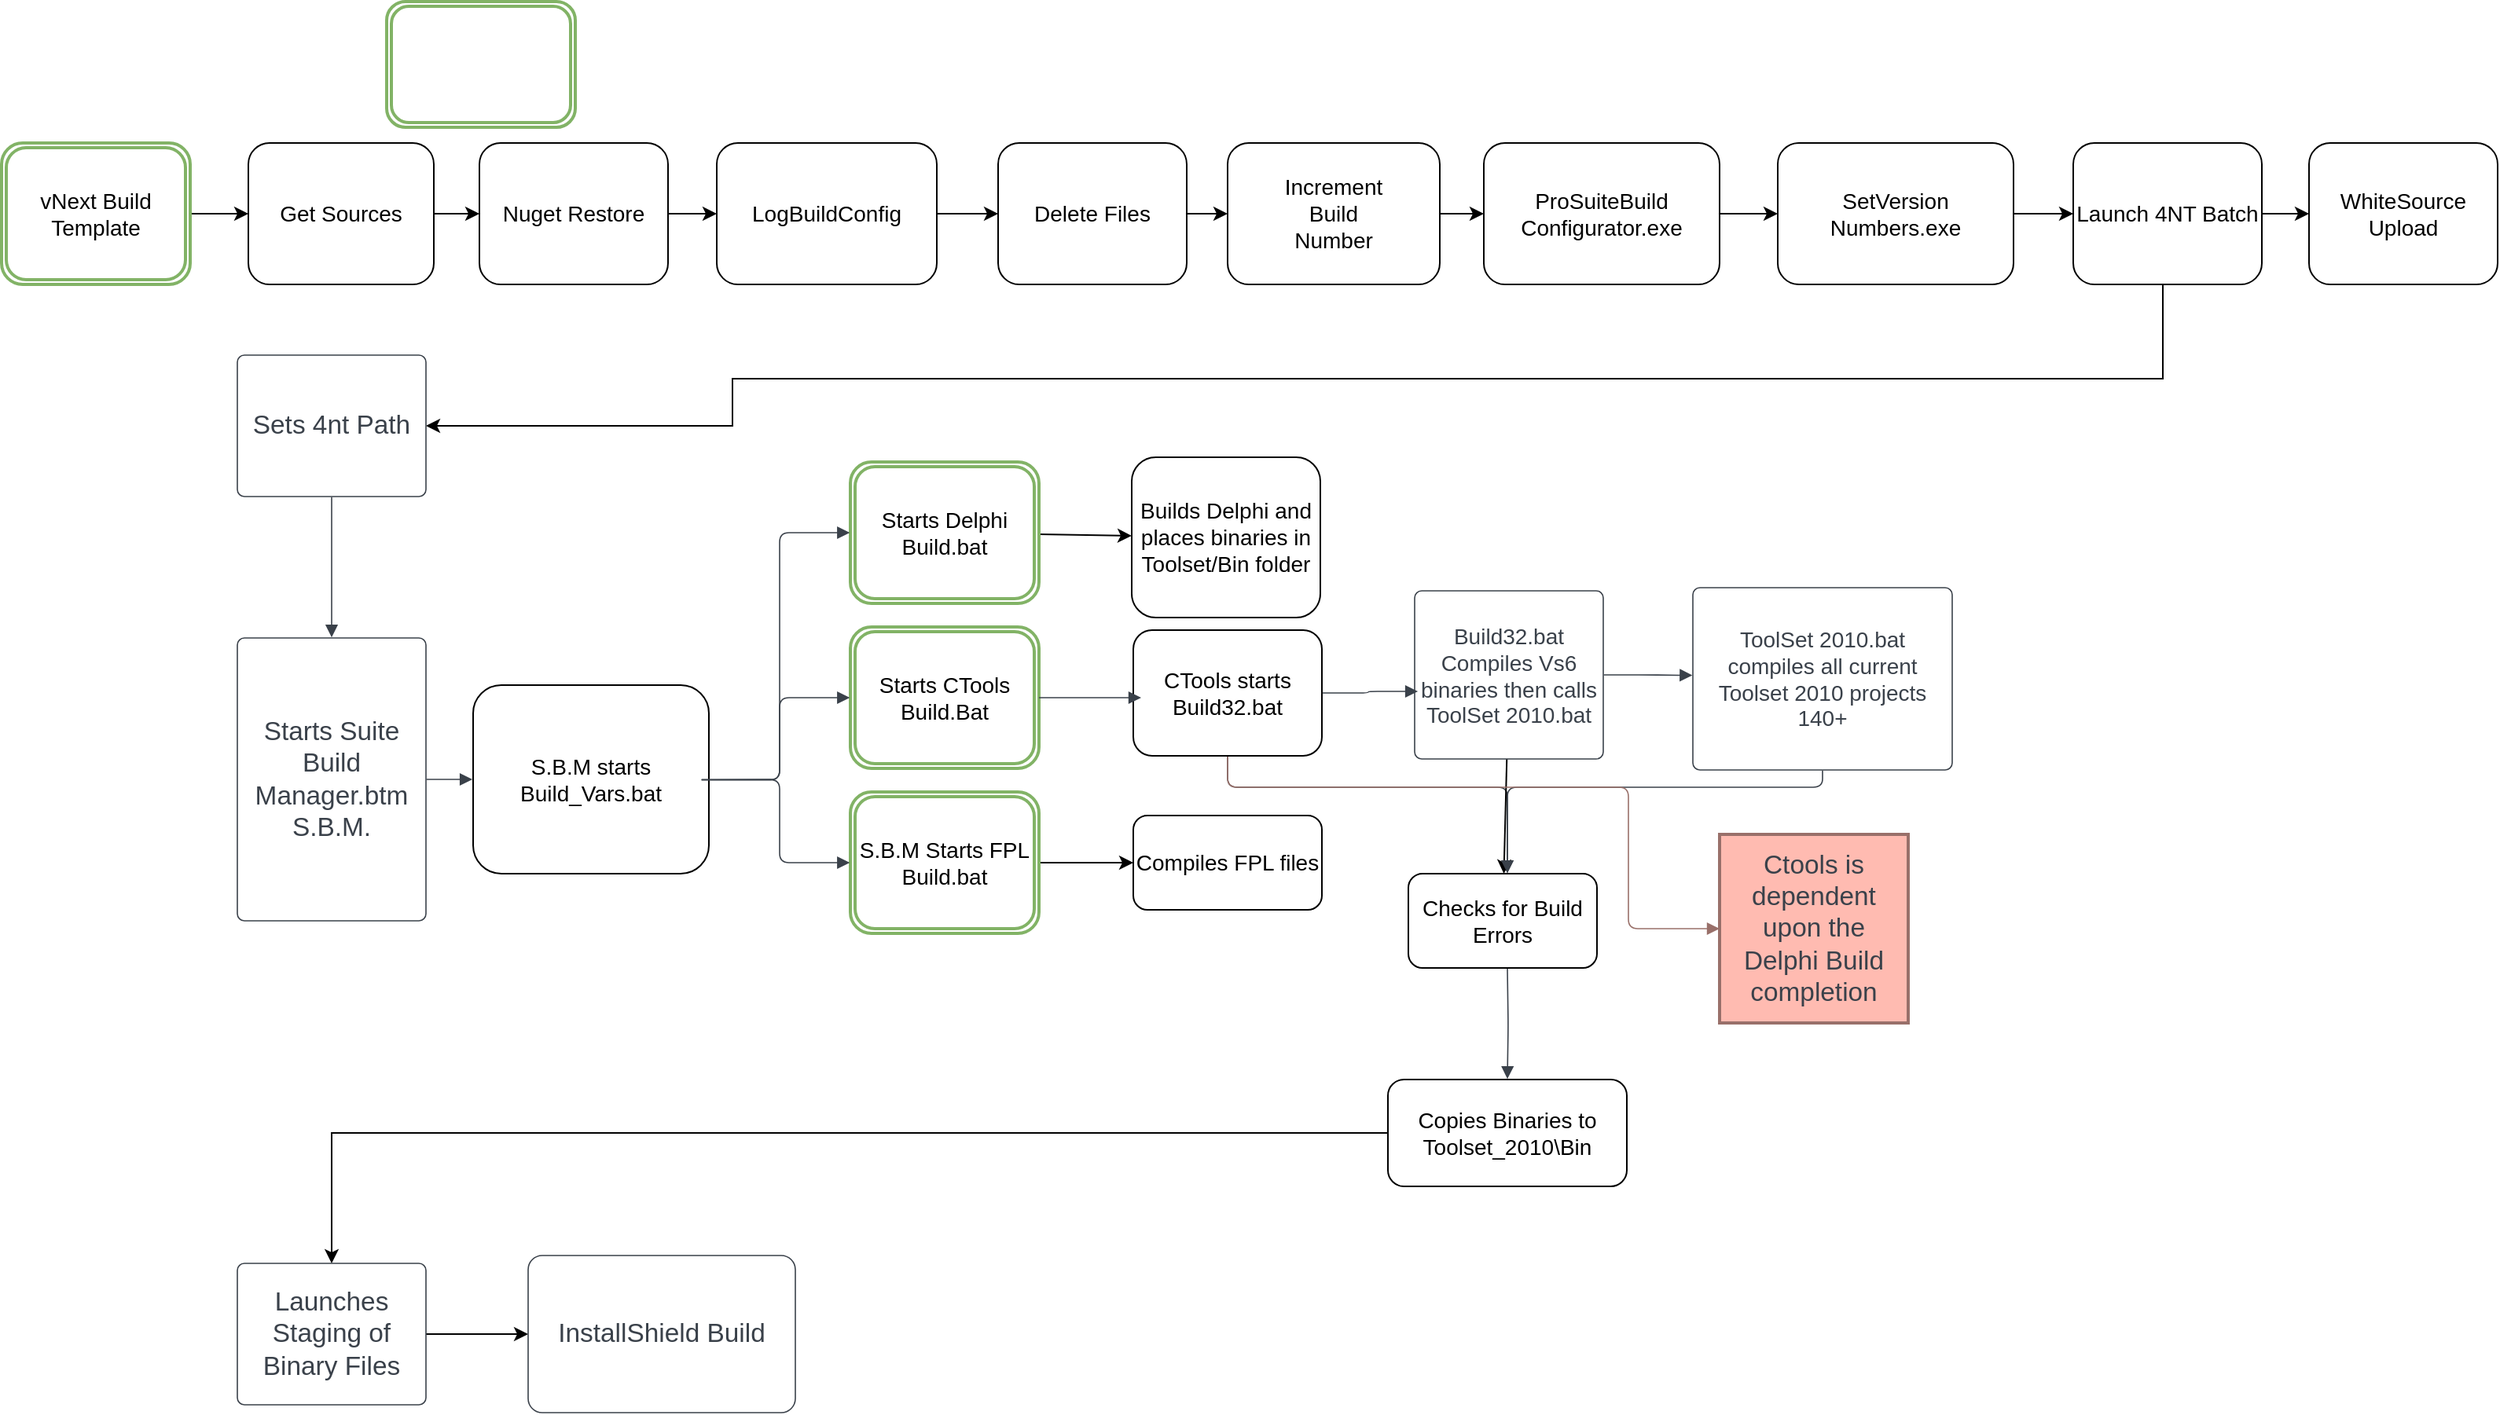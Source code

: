 <mxfile version="17.4.6" type="github">
  <diagram id="aqNLq2OsIwJg_0I7Y0aH" name="Page-1">
    <mxGraphModel dx="1374" dy="1872" grid="1" gridSize="10" guides="1" tooltips="1" connect="1" arrows="1" fold="1" page="1" pageScale="1" pageWidth="850" pageHeight="1100" math="0" shadow="0">
      <root>
        <mxCell id="0" />
        <mxCell id="1" parent="0" />
        <mxCell id="qRGBxBTfz4hpFX-6eHlV-66" value="" style="edgeStyle=orthogonalEdgeStyle;rounded=0;orthogonalLoop=1;jettySize=auto;html=1;" parent="1" source="qRGBxBTfz4hpFX-6eHlV-1" target="qRGBxBTfz4hpFX-6eHlV-3" edge="1">
          <mxGeometry relative="1" as="geometry" />
        </mxCell>
        <UserObject label="vNext Build Template" lucidchartObjectId="82p9TlFX3y5q" id="qRGBxBTfz4hpFX-6eHlV-1">
          <mxCell style="shape=ext;double=1;rounded=1;whiteSpace=wrap;html=1;fontFamily=Helvetica;fontSize=14;strokeColor=#82b366;fillColor=none;strokeWidth=2;glass=1;sketch=0;shadow=0;" parent="1" vertex="1">
            <mxGeometry x="15" y="30" width="120" height="90" as="geometry" />
          </mxCell>
        </UserObject>
        <mxCell id="qRGBxBTfz4hpFX-6eHlV-67" value="" style="edgeStyle=orthogonalEdgeStyle;rounded=0;orthogonalLoop=1;jettySize=auto;html=1;" parent="1" source="qRGBxBTfz4hpFX-6eHlV-3" target="qRGBxBTfz4hpFX-6eHlV-4" edge="1">
          <mxGeometry relative="1" as="geometry" />
        </mxCell>
        <UserObject label="Get Sources" lucidchartObjectId="B4p9Qsny0gN-" id="qRGBxBTfz4hpFX-6eHlV-3">
          <mxCell style="rounded=1;whiteSpace=wrap;html=1;fillColor=#FFFFFF;fontSize=14;" parent="1" vertex="1">
            <mxGeometry x="172" y="30" width="118" height="90" as="geometry" />
          </mxCell>
        </UserObject>
        <mxCell id="qRGBxBTfz4hpFX-6eHlV-68" value="" style="edgeStyle=orthogonalEdgeStyle;rounded=0;orthogonalLoop=1;jettySize=auto;html=1;" parent="1" source="qRGBxBTfz4hpFX-6eHlV-4" target="qRGBxBTfz4hpFX-6eHlV-5" edge="1">
          <mxGeometry relative="1" as="geometry" />
        </mxCell>
        <UserObject label="Nuget Restore" lucidchartObjectId="K4p9~5antyXs" id="qRGBxBTfz4hpFX-6eHlV-4">
          <mxCell style="rounded=1;whiteSpace=wrap;html=1;fillColor=#FFFFFF;fontSize=14;" parent="1" vertex="1">
            <mxGeometry x="319" y="30" width="120" height="90" as="geometry" />
          </mxCell>
        </UserObject>
        <mxCell id="qRGBxBTfz4hpFX-6eHlV-69" value="" style="edgeStyle=orthogonalEdgeStyle;rounded=0;orthogonalLoop=1;jettySize=auto;html=1;" parent="1" source="qRGBxBTfz4hpFX-6eHlV-5" target="qRGBxBTfz4hpFX-6eHlV-6" edge="1">
          <mxGeometry relative="1" as="geometry" />
        </mxCell>
        <UserObject label="LogBuildConfig" lucidchartObjectId="V4p9jcDdv6py" id="qRGBxBTfz4hpFX-6eHlV-5">
          <mxCell style="rounded=1;whiteSpace=wrap;html=1;fillColor=#FFFFFF;fontSize=14;" parent="1" vertex="1">
            <mxGeometry x="470" y="30" width="140" height="90" as="geometry" />
          </mxCell>
        </UserObject>
        <mxCell id="qRGBxBTfz4hpFX-6eHlV-74" value="" style="edgeStyle=orthogonalEdgeStyle;rounded=0;orthogonalLoop=1;jettySize=auto;html=1;" parent="1" source="qRGBxBTfz4hpFX-6eHlV-6" target="qRGBxBTfz4hpFX-6eHlV-7" edge="1">
          <mxGeometry relative="1" as="geometry" />
        </mxCell>
        <UserObject label="Delete Files" lucidchartObjectId="g5p9Kuc3xFlk" id="qRGBxBTfz4hpFX-6eHlV-6">
          <mxCell style="rounded=1;whiteSpace=wrap;html=1;fillColor=#FFFFFF;fontSize=14;" parent="1" vertex="1">
            <mxGeometry x="649" y="30" width="120" height="90" as="geometry" />
          </mxCell>
        </UserObject>
        <mxCell id="qRGBxBTfz4hpFX-6eHlV-73" value="" style="edgeStyle=orthogonalEdgeStyle;rounded=0;orthogonalLoop=1;jettySize=auto;html=1;" parent="1" source="qRGBxBTfz4hpFX-6eHlV-7" target="qRGBxBTfz4hpFX-6eHlV-13" edge="1">
          <mxGeometry relative="1" as="geometry" />
        </mxCell>
        <UserObject label="Increment &lt;br style=&quot;font-size: 14px;&quot;&gt;Build&lt;br style=&quot;font-size: 14px;&quot;&gt;Number" lucidchartObjectId="n5p9m5i9--2n" id="qRGBxBTfz4hpFX-6eHlV-7">
          <mxCell style="rounded=1;whiteSpace=wrap;html=1;fillColor=#FFFFFF;fontSize=14;" parent="1" vertex="1">
            <mxGeometry x="795" y="30" width="135" height="90" as="geometry" />
          </mxCell>
        </UserObject>
        <mxCell id="qRGBxBTfz4hpFX-6eHlV-70" value="" style="edgeStyle=orthogonalEdgeStyle;rounded=0;orthogonalLoop=1;jettySize=auto;html=1;" parent="1" source="qRGBxBTfz4hpFX-6eHlV-13" target="qRGBxBTfz4hpFX-6eHlV-15" edge="1">
          <mxGeometry relative="1" as="geometry" />
        </mxCell>
        <UserObject label="ProSuiteBuild Configurator.exe" lucidchartObjectId="l8p9ypTUpZ5C" id="qRGBxBTfz4hpFX-6eHlV-13">
          <mxCell style="rounded=1;whiteSpace=wrap;html=1;fillColor=#FFFFFF;rounded=1;whiteSpace=wrap;html=1;fillColor=#FFFFFF;fontSize=14;" parent="1" vertex="1">
            <mxGeometry x="958" y="30" width="150" height="90" as="geometry" />
          </mxCell>
        </UserObject>
        <mxCell id="qRGBxBTfz4hpFX-6eHlV-71" value="" style="edgeStyle=orthogonalEdgeStyle;rounded=0;orthogonalLoop=1;jettySize=auto;html=1;" parent="1" source="qRGBxBTfz4hpFX-6eHlV-15" target="qRGBxBTfz4hpFX-6eHlV-17" edge="1">
          <mxGeometry relative="1" as="geometry" />
        </mxCell>
        <UserObject label="SetVersion Numbers.exe" lucidchartObjectId="Z8p9BPAH0qSk" id="qRGBxBTfz4hpFX-6eHlV-15">
          <mxCell style="rounded=1;whiteSpace=wrap;html=1;fillColor=#FFFFFF;fontSize=14;" parent="1" vertex="1">
            <mxGeometry x="1145" y="30" width="150" height="90" as="geometry" />
          </mxCell>
        </UserObject>
        <mxCell id="qRGBxBTfz4hpFX-6eHlV-72" value="" style="edgeStyle=orthogonalEdgeStyle;rounded=0;orthogonalLoop=1;jettySize=auto;html=1;" parent="1" source="qRGBxBTfz4hpFX-6eHlV-17" target="qRGBxBTfz4hpFX-6eHlV-19" edge="1">
          <mxGeometry relative="1" as="geometry" />
        </mxCell>
        <mxCell id="qRGBxBTfz4hpFX-6eHlV-82" style="edgeStyle=orthogonalEdgeStyle;rounded=0;orthogonalLoop=1;jettySize=auto;html=1;entryX=1;entryY=0.5;entryDx=0;entryDy=0;fontFamily=Helvetica;fontSize=14;fontColor=default;exitX=0.5;exitY=1;exitDx=0;exitDy=0;" parent="1" source="qRGBxBTfz4hpFX-6eHlV-17" edge="1">
          <mxGeometry relative="1" as="geometry">
            <mxPoint x="1333" y="75" as="sourcePoint" />
            <mxPoint x="285" y="210" as="targetPoint" />
            <Array as="points">
              <mxPoint x="1390" y="120" />
              <mxPoint x="1390" y="180" />
              <mxPoint x="480" y="180" />
              <mxPoint x="480" y="210" />
            </Array>
          </mxGeometry>
        </mxCell>
        <UserObject label="Launch 4NT Batch" link="data:page/id,aqNLq2OsIwJg_0I7Y0aH" lucidchartObjectId="M-p9Ur7ngRlG" id="qRGBxBTfz4hpFX-6eHlV-17">
          <mxCell style="rounded=1;whiteSpace=wrap;html=1;fillColor=#FFFFFF;fontSize=14;" parent="1" vertex="1">
            <mxGeometry x="1333" y="30" width="120" height="90" as="geometry" />
          </mxCell>
        </UserObject>
        <UserObject label="WhiteSource Upload" lucidchartObjectId="5_p95Yhzj-61" id="qRGBxBTfz4hpFX-6eHlV-19">
          <mxCell style="rounded=1;whiteSpace=wrap;html=1;fillColor=#FFFFFF;fontSize=14;" parent="1" vertex="1">
            <mxGeometry x="1483" y="30" width="120" height="90" as="geometry" />
          </mxCell>
        </UserObject>
        <UserObject label="Starts Suite Build Manager.btm S.B.M." lucidchartObjectId="Zfq9auF0USGy" id="qRGBxBTfz4hpFX-6eHlV-21">
          <mxCell style="html=1;overflow=block;blockSpacing=1;whiteSpace=wrap;fontSize=16.7;fontColor=#3a414a;spacing=3.8;strokeColor=#3a414a;strokeOpacity=100;rounded=1;absoluteArcSize=1;arcSize=9;strokeWidth=0.8;" parent="1" vertex="1">
            <mxGeometry x="165" y="345" width="120" height="180" as="geometry" />
          </mxCell>
        </UserObject>
        <UserObject label="" lucidchartObjectId="Xgq9Y720KEnO" id="qRGBxBTfz4hpFX-6eHlV-22">
          <mxCell style="html=1;jettySize=18;whiteSpace=wrap;fontSize=13;strokeColor=#3a414a;strokeOpacity=100;strokeWidth=0.8;rounded=1;arcSize=12;edgeStyle=orthogonalEdgeStyle;startArrow=none;endArrow=block;endFill=1;exitX=1.003;exitY=0.5;exitPerimeter=0;entryX=-0.003;entryY=0.5;entryPerimeter=0;" parent="1" source="qRGBxBTfz4hpFX-6eHlV-21" target="qRGBxBTfz4hpFX-6eHlV-29" edge="1">
            <mxGeometry width="100" height="100" relative="1" as="geometry">
              <Array as="points" />
            </mxGeometry>
          </mxCell>
        </UserObject>
        <mxCell id="DeEnDhXkTZS48tZl79Gp-6" value="" style="rounded=0;orthogonalLoop=1;jettySize=auto;html=1;fontFamily=Helvetica;fontSize=14;fontColor=default;strokeColor=#000000;" edge="1" parent="1" source="qRGBxBTfz4hpFX-6eHlV-23" target="qRGBxBTfz4hpFX-6eHlV-35">
          <mxGeometry relative="1" as="geometry" />
        </mxCell>
        <UserObject label="Starts Delphi Build.bat " lucidchartObjectId="5gq94rqjArlk" id="qRGBxBTfz4hpFX-6eHlV-23">
          <mxCell style="shape=ext;double=1;rounded=1;whiteSpace=wrap;html=1;fontFamily=Helvetica;fontSize=14;strokeColor=#82b366;fillColor=none;strokeWidth=2;glass=1;sketch=0;shadow=0;" parent="1" vertex="1">
            <mxGeometry x="555" y="233" width="120" height="90" as="geometry" />
          </mxCell>
        </UserObject>
        <UserObject label="Starts CTools Build.Bat" lucidchartObjectId="dhq9x3Ge4qDP" id="qRGBxBTfz4hpFX-6eHlV-24">
          <mxCell style="shape=ext;double=1;rounded=1;whiteSpace=wrap;html=1;fontFamily=Helvetica;fontSize=14;strokeColor=#82b366;fillColor=none;strokeWidth=2;glass=1;sketch=0;shadow=0;" parent="1" vertex="1">
            <mxGeometry x="555" y="338" width="120" height="90" as="geometry" />
          </mxCell>
        </UserObject>
        <mxCell id="DeEnDhXkTZS48tZl79Gp-4" value="" style="edgeStyle=orthogonalEdgeStyle;rounded=0;orthogonalLoop=1;jettySize=auto;html=1;fontFamily=Helvetica;fontSize=14;fontColor=default;" edge="1" parent="1" source="qRGBxBTfz4hpFX-6eHlV-25" target="qRGBxBTfz4hpFX-6eHlV-49">
          <mxGeometry relative="1" as="geometry">
            <Array as="points">
              <mxPoint x="700" y="488" />
              <mxPoint x="700" y="488" />
            </Array>
          </mxGeometry>
        </mxCell>
        <UserObject label="S.B.M Starts FPL Build.bat" lucidchartObjectId="7iq9~9nkfu44" id="qRGBxBTfz4hpFX-6eHlV-25">
          <mxCell style="shape=ext;double=1;rounded=1;whiteSpace=wrap;html=1;fontFamily=Helvetica;fontSize=14;strokeColor=#82b366;fillColor=none;strokeWidth=2;glass=1;sketch=0;shadow=0;" parent="1" vertex="1">
            <mxGeometry x="555" y="443" width="120" height="90" as="geometry" />
          </mxCell>
        </UserObject>
        <UserObject label="Sets 4nt Path" lucidchartObjectId="6kq9HnLGIvDm" id="qRGBxBTfz4hpFX-6eHlV-27">
          <mxCell style="html=1;overflow=block;blockSpacing=1;whiteSpace=wrap;fontSize=16.7;fontColor=#3a414a;spacing=3.8;strokeColor=#3a414a;strokeOpacity=100;rounded=1;absoluteArcSize=1;arcSize=9;strokeWidth=0.8;" parent="1" vertex="1">
            <mxGeometry x="165" y="165" width="120" height="90" as="geometry" />
          </mxCell>
        </UserObject>
        <UserObject label="" lucidchartObjectId="xlq95lLHICXH" id="qRGBxBTfz4hpFX-6eHlV-28">
          <mxCell style="html=1;jettySize=18;whiteSpace=wrap;fontSize=13;strokeColor=#3a414a;strokeOpacity=100;strokeWidth=0.8;rounded=1;arcSize=12;edgeStyle=orthogonalEdgeStyle;startArrow=none;endArrow=block;endFill=1;exitX=0.5;exitY=1.004;exitPerimeter=0;entryX=0.5;entryY=-0.002;entryPerimeter=0;" parent="1" source="qRGBxBTfz4hpFX-6eHlV-27" target="qRGBxBTfz4hpFX-6eHlV-21" edge="1">
            <mxGeometry width="100" height="100" relative="1" as="geometry">
              <Array as="points" />
            </mxGeometry>
          </mxCell>
        </UserObject>
        <UserObject label="S.B.M starts Build_Vars.bat" lucidchartObjectId="vnq9Pd6ao_3B" id="qRGBxBTfz4hpFX-6eHlV-29">
          <mxCell style="rounded=1;whiteSpace=wrap;html=1;fillColor=#FFFFFF;fontSize=14;" parent="1" vertex="1">
            <mxGeometry x="315" y="375" width="150" height="120" as="geometry" />
          </mxCell>
        </UserObject>
        <UserObject label="" lucidchartObjectId="_oq9K8J~Z71z" id="qRGBxBTfz4hpFX-6eHlV-30">
          <mxCell style="html=1;jettySize=18;whiteSpace=wrap;fontSize=13;strokeColor=#3a414a;strokeOpacity=100;strokeWidth=0.8;rounded=1;arcSize=12;edgeStyle=orthogonalEdgeStyle;startArrow=none;endArrow=block;endFill=1;exitX=0.969;exitY=0.502;exitPerimeter=0;entryX=-0.003;entryY=0.5;entryPerimeter=0;" parent="1" source="qRGBxBTfz4hpFX-6eHlV-29" target="qRGBxBTfz4hpFX-6eHlV-23" edge="1">
            <mxGeometry width="100" height="100" relative="1" as="geometry">
              <Array as="points" />
            </mxGeometry>
          </mxCell>
        </UserObject>
        <UserObject label="" lucidchartObjectId="fpq9Hjs0GeRA" id="qRGBxBTfz4hpFX-6eHlV-31">
          <mxCell style="html=1;jettySize=18;whiteSpace=wrap;fontSize=13;strokeColor=#3a414a;strokeOpacity=100;strokeWidth=0.8;rounded=1;arcSize=12;edgeStyle=orthogonalEdgeStyle;startArrow=none;endArrow=block;endFill=1;exitX=0.969;exitY=0.502;exitPerimeter=0;entryX=-0.003;entryY=0.5;entryPerimeter=0;" parent="1" source="qRGBxBTfz4hpFX-6eHlV-29" target="qRGBxBTfz4hpFX-6eHlV-24" edge="1">
            <mxGeometry width="100" height="100" relative="1" as="geometry">
              <Array as="points" />
            </mxGeometry>
          </mxCell>
        </UserObject>
        <UserObject label="" lucidchartObjectId="opq9CBbRG8I1" id="qRGBxBTfz4hpFX-6eHlV-32">
          <mxCell style="html=1;jettySize=18;whiteSpace=wrap;fontSize=13;strokeColor=#3a414a;strokeOpacity=100;strokeWidth=0.8;rounded=1;arcSize=12;edgeStyle=orthogonalEdgeStyle;startArrow=none;endArrow=block;endFill=1;exitX=0.969;exitY=0.502;exitPerimeter=0;entryX=-0.003;entryY=0.5;entryPerimeter=0;" parent="1" source="qRGBxBTfz4hpFX-6eHlV-29" target="qRGBxBTfz4hpFX-6eHlV-25" edge="1">
            <mxGeometry width="100" height="100" relative="1" as="geometry">
              <Array as="points" />
            </mxGeometry>
          </mxCell>
        </UserObject>
        <UserObject label="Builds Delphi and places binaries in Toolset/Bin folder" lucidchartObjectId="5rq9d0sXFdwd" id="qRGBxBTfz4hpFX-6eHlV-35">
          <mxCell style="rounded=1;whiteSpace=wrap;html=1;fillColor=#FFFFFF;fontSize=14;" parent="1" vertex="1">
            <mxGeometry x="734" y="230" width="120" height="102" as="geometry" />
          </mxCell>
        </UserObject>
        <UserObject label="CTools starts Build32.bat" lucidchartObjectId="Gsq9v6DlX7Z9" id="qRGBxBTfz4hpFX-6eHlV-37">
          <mxCell style="rounded=1;whiteSpace=wrap;html=1;fillColor=#FFFFFF;fontSize=14;" parent="1" vertex="1">
            <mxGeometry x="735" y="340" width="120" height="80" as="geometry" />
          </mxCell>
        </UserObject>
        <UserObject label="" lucidchartObjectId="Ktq9wR33GJFV" id="qRGBxBTfz4hpFX-6eHlV-38">
          <mxCell style="html=1;jettySize=18;whiteSpace=wrap;fontSize=13;strokeColor=#3a414a;strokeOpacity=100;strokeWidth=0.8;rounded=1;arcSize=12;edgeStyle=orthogonalEdgeStyle;startArrow=none;endArrow=block;endFill=1;exitX=0.5;exitY=1.006;exitPerimeter=0;entryX=0.5;entryY=-0.006;entryPerimeter=0;" parent="1" source="qRGBxBTfz4hpFX-6eHlV-37" edge="1">
            <mxGeometry width="100" height="100" relative="1" as="geometry">
              <Array as="points">
                <mxPoint x="795" y="440" />
                <mxPoint x="973" y="440" />
              </Array>
              <mxPoint x="973" y="494.64" as="targetPoint" />
            </mxGeometry>
          </mxCell>
        </UserObject>
        <mxCell id="DeEnDhXkTZS48tZl79Gp-7" value="" style="edgeStyle=none;rounded=0;orthogonalLoop=1;jettySize=auto;html=1;fontFamily=Helvetica;fontSize=14;fontColor=default;strokeColor=#000000;" edge="1" parent="1" source="qRGBxBTfz4hpFX-6eHlV-40" target="qRGBxBTfz4hpFX-6eHlV-50">
          <mxGeometry relative="1" as="geometry" />
        </mxCell>
        <UserObject label="Build32.bat Compiles Vs6 binaries then calls ToolSet 2010.bat" lucidchartObjectId="luq9FxIRUEBH" id="qRGBxBTfz4hpFX-6eHlV-40">
          <mxCell style="html=1;overflow=block;blockSpacing=1;whiteSpace=wrap;fontSize=14;fontColor=#3a414a;spacing=3.8;strokeColor=#3a414a;strokeOpacity=100;rounded=1;absoluteArcSize=1;arcSize=9;strokeWidth=0.8;" parent="1" vertex="1">
            <mxGeometry x="914" y="315" width="120" height="107" as="geometry" />
          </mxCell>
        </UserObject>
        <UserObject label="ToolSet 2010.bat compiles all current Toolset 2010 projects 140+" lucidchartObjectId="ivq9ibZTAQWo" id="qRGBxBTfz4hpFX-6eHlV-41">
          <mxCell style="html=1;overflow=block;blockSpacing=1;whiteSpace=wrap;fontSize=14;fontColor=#3a414a;spacing=3.8;strokeColor=#3a414a;strokeOpacity=100;rounded=1;absoluteArcSize=1;arcSize=9;strokeWidth=0.8;" parent="1" vertex="1">
            <mxGeometry x="1091" y="313" width="165" height="116" as="geometry" />
          </mxCell>
        </UserObject>
        <UserObject label="" lucidchartObjectId="uwq9rvqbcm8t" id="qRGBxBTfz4hpFX-6eHlV-42">
          <mxCell style="html=1;jettySize=18;whiteSpace=wrap;fontSize=13;strokeColor=#3a414a;strokeOpacity=100;strokeWidth=0.8;rounded=1;arcSize=12;edgeStyle=orthogonalEdgeStyle;startArrow=none;endArrow=block;endFill=1;exitX=0.5;exitY=1.003;exitPerimeter=0;entryX=0.5;entryY=-0.006;entryPerimeter=0;" parent="1" source="qRGBxBTfz4hpFX-6eHlV-41" edge="1">
            <mxGeometry width="100" height="100" relative="1" as="geometry">
              <Array as="points">
                <mxPoint x="1174" y="440" />
                <mxPoint x="973" y="440" />
              </Array>
              <mxPoint x="973" y="494.64" as="targetPoint" />
            </mxGeometry>
          </mxCell>
        </UserObject>
        <UserObject label="" lucidchartObjectId="1wq9ZZSz_opG" id="qRGBxBTfz4hpFX-6eHlV-44">
          <mxCell style="html=1;jettySize=18;whiteSpace=wrap;fontSize=13;strokeColor=#3a414a;strokeOpacity=100;strokeWidth=0.8;rounded=1;arcSize=12;edgeStyle=orthogonalEdgeStyle;startArrow=none;endArrow=block;endFill=1;exitX=0.5;exitY=1.006;exitPerimeter=0;entryX=0.5;entryY=-0.006;entryPerimeter=0;" parent="1" target="qRGBxBTfz4hpFX-6eHlV-45" edge="1">
            <mxGeometry width="100" height="100" relative="1" as="geometry">
              <Array as="points" />
              <mxPoint x="973" y="555.36" as="sourcePoint" />
            </mxGeometry>
          </mxCell>
        </UserObject>
        <mxCell id="qRGBxBTfz4hpFX-6eHlV-79" style="edgeStyle=orthogonalEdgeStyle;rounded=0;orthogonalLoop=1;jettySize=auto;html=1;" parent="1" source="qRGBxBTfz4hpFX-6eHlV-45" target="qRGBxBTfz4hpFX-6eHlV-55" edge="1">
          <mxGeometry relative="1" as="geometry" />
        </mxCell>
        <UserObject label="Copies Binaries to Toolset_2010\Bin" lucidchartObjectId="3wq9KRw86ca3" id="qRGBxBTfz4hpFX-6eHlV-45">
          <mxCell style="rounded=1;whiteSpace=wrap;html=1;fillColor=#FFFFFF;fontSize=14;" parent="1" vertex="1">
            <mxGeometry x="897" y="626" width="152" height="68" as="geometry" />
          </mxCell>
        </UserObject>
        <UserObject label="" lucidchartObjectId="5xq9GyM3Q2g5" id="qRGBxBTfz4hpFX-6eHlV-46">
          <mxCell style="html=1;jettySize=18;whiteSpace=wrap;fontSize=13;strokeColor=#99706A;strokeOpacity=100;strokeWidth=0.8;rounded=1;arcSize=12;edgeStyle=orthogonalEdgeStyle;startArrow=none;endArrow=block;endFill=1;exitX=0.5;exitY=1.006;exitPerimeter=0;entryX=0;entryY=0.5;entryDx=0;entryDy=0;" parent="1" source="qRGBxBTfz4hpFX-6eHlV-37" target="qRGBxBTfz4hpFX-6eHlV-47" edge="1">
            <mxGeometry width="100" height="100" relative="1" as="geometry">
              <Array as="points">
                <mxPoint x="795" y="440" />
                <mxPoint x="1050" y="440" />
                <mxPoint x="1050" y="530" />
              </Array>
            </mxGeometry>
          </mxCell>
        </UserObject>
        <UserObject label="Ctools is dependent upon the Delphi Build completion" lucidchartObjectId="Zxq90AceNGpQ" id="qRGBxBTfz4hpFX-6eHlV-47">
          <mxCell style="html=1;overflow=block;blockSpacing=1;whiteSpace=wrap;fontSize=16.7;fontColor=#3a414a;spacing=3.8;strokeColor=#99706A;strokeOpacity=100;fillColor=#FFBBB1;strokeWidth=2;" parent="1" vertex="1">
            <mxGeometry x="1108" y="470" width="120" height="120" as="geometry" />
          </mxCell>
        </UserObject>
        <UserObject label="Compiles FPL files" lucidchartObjectId="Oyq9rko2xBZf" id="qRGBxBTfz4hpFX-6eHlV-49">
          <mxCell style="rounded=1;whiteSpace=wrap;html=1;fillColor=#FFFFFF;fontSize=14;" parent="1" vertex="1">
            <mxGeometry x="735" y="458" width="120" height="60" as="geometry" />
          </mxCell>
        </UserObject>
        <UserObject label="Checks for Build Errors" lucidchartObjectId="tzq9jLETRGK2" id="qRGBxBTfz4hpFX-6eHlV-50">
          <mxCell style="rounded=1;whiteSpace=wrap;html=1;fillColor=#FFFFFF;fontSize=14;" parent="1" vertex="1">
            <mxGeometry x="910" y="495" width="120" height="60" as="geometry" />
          </mxCell>
        </UserObject>
        <UserObject label="" lucidchartObjectId="FAq9jIOIMYOE" id="qRGBxBTfz4hpFX-6eHlV-52">
          <mxCell style="html=1;jettySize=18;whiteSpace=wrap;fontSize=13;strokeColor=#3a414a;strokeOpacity=100;strokeWidth=0.8;rounded=1;arcSize=12;edgeStyle=orthogonalEdgeStyle;startArrow=none;endArrow=block;endFill=1;exitX=1.003;exitY=0.5;exitPerimeter=0;entryX=-0.002;entryY=0.481;entryPerimeter=0;" parent="1" source="qRGBxBTfz4hpFX-6eHlV-40" target="qRGBxBTfz4hpFX-6eHlV-41" edge="1">
            <mxGeometry width="100" height="100" relative="1" as="geometry">
              <Array as="points" />
            </mxGeometry>
          </mxCell>
        </UserObject>
        <UserObject label="" lucidchartObjectId="rBq9eDg1sSFh" id="qRGBxBTfz4hpFX-6eHlV-53">
          <mxCell style="html=1;jettySize=18;whiteSpace=wrap;fontSize=13;strokeColor=#3a414a;strokeOpacity=100;strokeWidth=0.8;rounded=1;arcSize=12;edgeStyle=orthogonalEdgeStyle;startArrow=none;endArrow=block;endFill=1;exitX=1.003;exitY=0.5;exitPerimeter=0;entryX=0.017;entryY=0.598;entryPerimeter=0;entryDx=0;entryDy=0;" parent="1" source="qRGBxBTfz4hpFX-6eHlV-37" target="qRGBxBTfz4hpFX-6eHlV-40" edge="1">
            <mxGeometry width="100" height="100" relative="1" as="geometry">
              <Array as="points" />
            </mxGeometry>
          </mxCell>
        </UserObject>
        <mxCell id="qRGBxBTfz4hpFX-6eHlV-64" value="" style="edgeStyle=orthogonalEdgeStyle;rounded=0;orthogonalLoop=1;jettySize=auto;html=1;" parent="1" source="qRGBxBTfz4hpFX-6eHlV-55" target="qRGBxBTfz4hpFX-6eHlV-62" edge="1">
          <mxGeometry relative="1" as="geometry" />
        </mxCell>
        <UserObject label="Launches Staging of Binary Files" lucidchartObjectId="-Zi-5AjATagK" id="qRGBxBTfz4hpFX-6eHlV-55">
          <mxCell style="html=1;overflow=block;blockSpacing=1;whiteSpace=wrap;fontSize=16.7;fontColor=#3a414a;spacing=3.8;strokeColor=#3a414a;strokeOpacity=100;rounded=1;absoluteArcSize=1;arcSize=9;strokeWidth=0.8;" parent="1" vertex="1">
            <mxGeometry x="165" y="743" width="120" height="90" as="geometry" />
          </mxCell>
        </UserObject>
        <mxCell id="qRGBxBTfz4hpFX-6eHlV-62" value="InstallShield Build" style="whiteSpace=wrap;html=1;fontSize=16.7;strokeColor=#3a414a;fontColor=#3a414a;spacing=3.8;rounded=1;arcSize=9;strokeWidth=0.8;" parent="1" vertex="1">
          <mxGeometry x="350" y="738" width="170" height="100" as="geometry" />
        </mxCell>
        <mxCell id="DeEnDhXkTZS48tZl79Gp-3" value="" style="shape=ext;double=1;rounded=1;whiteSpace=wrap;html=1;fontFamily=Helvetica;fontSize=14;strokeColor=#82b366;fillColor=none;strokeWidth=2;glass=1;sketch=0;shadow=0;" vertex="1" parent="1">
          <mxGeometry x="260" y="-60" width="120" height="80" as="geometry" />
        </mxCell>
        <UserObject label="" lucidchartObjectId="Dsq9zK27C-35" id="qRGBxBTfz4hpFX-6eHlV-36">
          <mxCell style="html=1;jettySize=18;whiteSpace=wrap;fontSize=13;strokeColor=#3a414a;strokeOpacity=100;strokeWidth=0.8;rounded=1;arcSize=12;edgeStyle=orthogonalEdgeStyle;startArrow=none;endArrow=block;endFill=1;exitX=1;exitY=0.5;exitDx=0;exitDy=0;" parent="1" source="qRGBxBTfz4hpFX-6eHlV-24" edge="1">
            <mxGeometry width="100" height="100" relative="1" as="geometry">
              <Array as="points" />
              <mxPoint x="740" y="383" as="targetPoint" />
            </mxGeometry>
          </mxCell>
        </UserObject>
      </root>
    </mxGraphModel>
  </diagram>
</mxfile>
